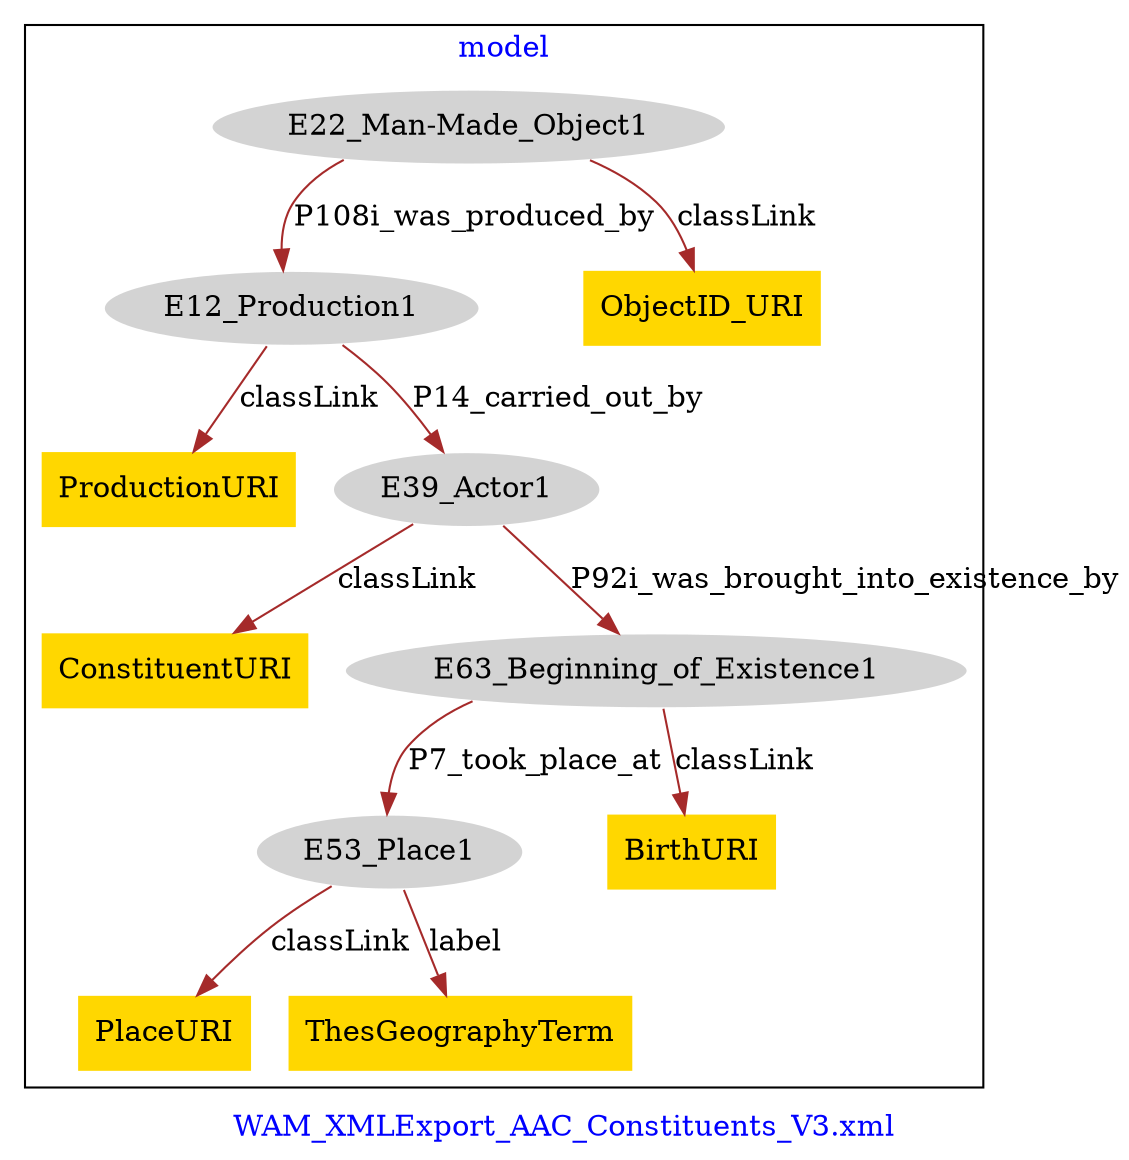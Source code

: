 digraph n0 {
fontcolor="blue"
remincross="true"
label="WAM_XMLExport_AAC_Constituents_V3.xml"
subgraph cluster {
label="model"
n2[style="filled",color="white",fillcolor="lightgray",label="E12_Production1"];
n3[shape="plaintext",style="filled",fillcolor="gold",label="ProductionURI"];
n4[style="filled",color="white",fillcolor="lightgray",label="E39_Actor1"];
n5[style="filled",color="white",fillcolor="lightgray",label="E22_Man-Made_Object1"];
n6[shape="plaintext",style="filled",fillcolor="gold",label="ObjectID_URI"];
n7[shape="plaintext",style="filled",fillcolor="gold",label="ConstituentURI"];
n8[style="filled",color="white",fillcolor="lightgray",label="E63_Beginning_of_Existence1"];
n9[style="filled",color="white",fillcolor="lightgray",label="E53_Place1"];
n10[shape="plaintext",style="filled",fillcolor="gold",label="PlaceURI"];
n11[shape="plaintext",style="filled",fillcolor="gold",label="ThesGeographyTerm"];
n12[shape="plaintext",style="filled",fillcolor="gold",label="BirthURI"];
}
n2 -> n3[color="brown",fontcolor="black",label="classLink"]
n2 -> n4[color="brown",fontcolor="black",label="P14_carried_out_by"]
n5 -> n6[color="brown",fontcolor="black",label="classLink"]
n5 -> n2[color="brown",fontcolor="black",label="P108i_was_produced_by"]
n4 -> n7[color="brown",fontcolor="black",label="classLink"]
n4 -> n8[color="brown",fontcolor="black",label="P92i_was_brought_into_existence_by"]
n9 -> n10[color="brown",fontcolor="black",label="classLink"]
n9 -> n11[color="brown",fontcolor="black",label="label"]
n8 -> n12[color="brown",fontcolor="black",label="classLink"]
n8 -> n9[color="brown",fontcolor="black",label="P7_took_place_at"]
}
